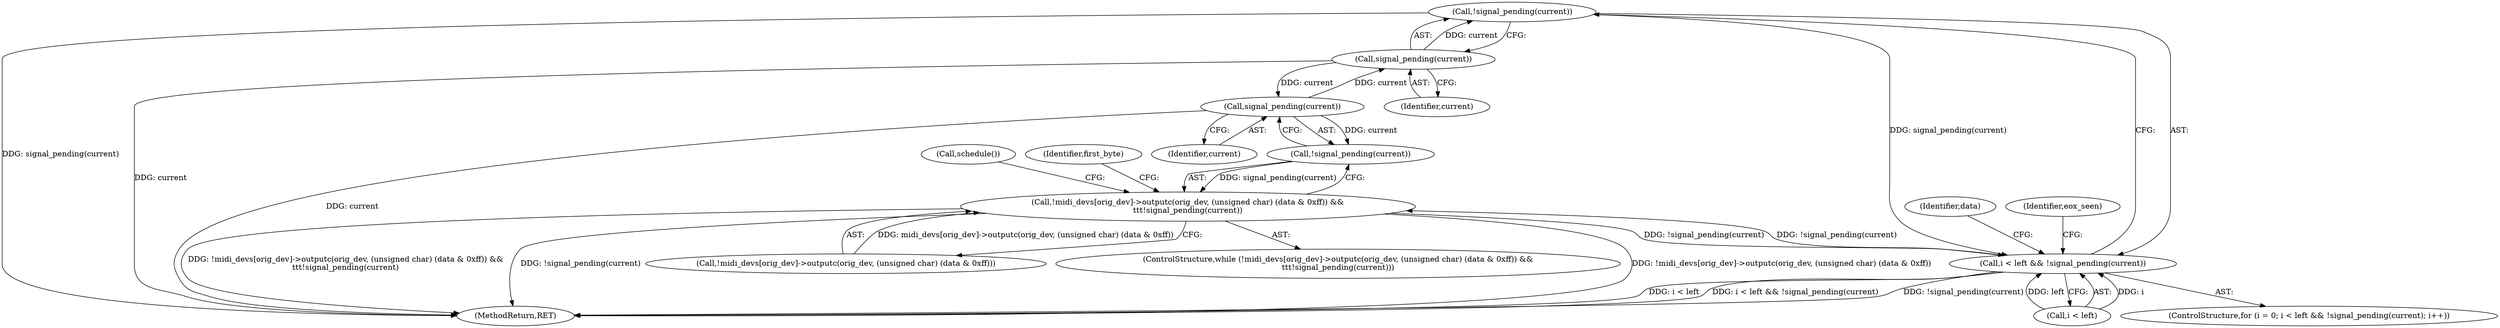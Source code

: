 digraph "0_linux_b769f49463711205d57286e64cf535ed4daf59e9@API" {
"1000224" [label="(Call,!signal_pending(current))"];
"1000225" [label="(Call,signal_pending(current))"];
"1000286" [label="(Call,signal_pending(current))"];
"1000220" [label="(Call,i < left && !signal_pending(current))"];
"1000276" [label="(Call,!midi_devs[orig_dev]->outputc(orig_dev, (unsigned char) (data & 0xff)) &&\n\t\t\t!signal_pending(current))"];
"1000285" [label="(Call,!signal_pending(current))"];
"1000309" [label="(MethodReturn,RET)"];
"1000226" [label="(Identifier,current)"];
"1000221" [label="(Call,i < left)"];
"1000224" [label="(Call,!signal_pending(current))"];
"1000286" [label="(Call,signal_pending(current))"];
"1000287" [label="(Identifier,current)"];
"1000288" [label="(Call,schedule())"];
"1000220" [label="(Call,i < left && !signal_pending(current))"];
"1000276" [label="(Call,!midi_devs[orig_dev]->outputc(orig_dev, (unsigned char) (data & 0xff)) &&\n\t\t\t!signal_pending(current))"];
"1000277" [label="(Call,!midi_devs[orig_dev]->outputc(orig_dev, (unsigned char) (data & 0xff)))"];
"1000216" [label="(ControlStructure,for (i = 0; i < left && !signal_pending(current); i++))"];
"1000233" [label="(Identifier,data)"];
"1000292" [label="(Identifier,first_byte)"];
"1000225" [label="(Call,signal_pending(current))"];
"1000303" [label="(Identifier,eox_seen)"];
"1000275" [label="(ControlStructure,while (!midi_devs[orig_dev]->outputc(orig_dev, (unsigned char) (data & 0xff)) &&\n\t\t\t!signal_pending(current)))"];
"1000224" -> "1000220"  [label="AST: "];
"1000224" -> "1000225"  [label="CFG: "];
"1000225" -> "1000224"  [label="AST: "];
"1000220" -> "1000224"  [label="CFG: "];
"1000224" -> "1000309"  [label="DDG: signal_pending(current)"];
"1000224" -> "1000220"  [label="DDG: signal_pending(current)"];
"1000225" -> "1000224"  [label="DDG: current"];
"1000225" -> "1000226"  [label="CFG: "];
"1000226" -> "1000225"  [label="AST: "];
"1000225" -> "1000309"  [label="DDG: current"];
"1000286" -> "1000225"  [label="DDG: current"];
"1000225" -> "1000286"  [label="DDG: current"];
"1000286" -> "1000285"  [label="AST: "];
"1000286" -> "1000287"  [label="CFG: "];
"1000287" -> "1000286"  [label="AST: "];
"1000285" -> "1000286"  [label="CFG: "];
"1000286" -> "1000309"  [label="DDG: current"];
"1000286" -> "1000285"  [label="DDG: current"];
"1000220" -> "1000216"  [label="AST: "];
"1000220" -> "1000221"  [label="CFG: "];
"1000221" -> "1000220"  [label="AST: "];
"1000233" -> "1000220"  [label="CFG: "];
"1000303" -> "1000220"  [label="CFG: "];
"1000220" -> "1000309"  [label="DDG: i < left"];
"1000220" -> "1000309"  [label="DDG: i < left && !signal_pending(current)"];
"1000220" -> "1000309"  [label="DDG: !signal_pending(current)"];
"1000221" -> "1000220"  [label="DDG: i"];
"1000221" -> "1000220"  [label="DDG: left"];
"1000276" -> "1000220"  [label="DDG: !signal_pending(current)"];
"1000220" -> "1000276"  [label="DDG: !signal_pending(current)"];
"1000276" -> "1000275"  [label="AST: "];
"1000276" -> "1000277"  [label="CFG: "];
"1000276" -> "1000285"  [label="CFG: "];
"1000277" -> "1000276"  [label="AST: "];
"1000285" -> "1000276"  [label="AST: "];
"1000288" -> "1000276"  [label="CFG: "];
"1000292" -> "1000276"  [label="CFG: "];
"1000276" -> "1000309"  [label="DDG: !midi_devs[orig_dev]->outputc(orig_dev, (unsigned char) (data & 0xff)) &&\n\t\t\t!signal_pending(current)"];
"1000276" -> "1000309"  [label="DDG: !signal_pending(current)"];
"1000276" -> "1000309"  [label="DDG: !midi_devs[orig_dev]->outputc(orig_dev, (unsigned char) (data & 0xff))"];
"1000277" -> "1000276"  [label="DDG: midi_devs[orig_dev]->outputc(orig_dev, (unsigned char) (data & 0xff))"];
"1000285" -> "1000276"  [label="DDG: signal_pending(current)"];
}
